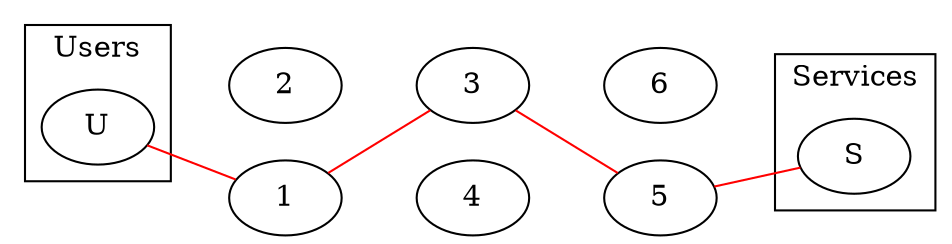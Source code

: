 graph {
	rankdir=LR

	{U} -- {2} -- {3 4} -- {6} -- {S} [style=invis]

	{1} -- {4} -- {5} [style=invis]

	{U} -- {1} -- {3} -- {5} -- {S} [color=red]
	
	subgraph {
		cluster=true
		label="Users"
	
		U
	}
	
	subgraph {
		cluster=true
		label="Services"
	
		S
	}
	
	subgraph {
		label="Tor Nodes"
	
		1 2 3
		4 5 6
	}
}
